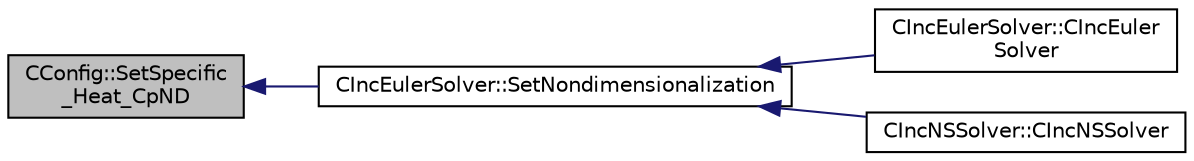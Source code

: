 digraph "CConfig::SetSpecific_Heat_CpND"
{
  edge [fontname="Helvetica",fontsize="10",labelfontname="Helvetica",labelfontsize="10"];
  node [fontname="Helvetica",fontsize="10",shape=record];
  rankdir="LR";
  Node15508 [label="CConfig::SetSpecific\l_Heat_CpND",height=0.2,width=0.4,color="black", fillcolor="grey75", style="filled", fontcolor="black"];
  Node15508 -> Node15509 [dir="back",color="midnightblue",fontsize="10",style="solid",fontname="Helvetica"];
  Node15509 [label="CIncEulerSolver::SetNondimensionalization",height=0.2,width=0.4,color="black", fillcolor="white", style="filled",URL="$class_c_inc_euler_solver.html#a2cffaa24417cb3803d36d38b3874d6d0",tooltip="Set the solver nondimensionalization. "];
  Node15509 -> Node15510 [dir="back",color="midnightblue",fontsize="10",style="solid",fontname="Helvetica"];
  Node15510 [label="CIncEulerSolver::CIncEuler\lSolver",height=0.2,width=0.4,color="black", fillcolor="white", style="filled",URL="$class_c_inc_euler_solver.html#a91f644b8f9a00215bac5bcd31dfc06d8"];
  Node15509 -> Node15511 [dir="back",color="midnightblue",fontsize="10",style="solid",fontname="Helvetica"];
  Node15511 [label="CIncNSSolver::CIncNSSolver",height=0.2,width=0.4,color="black", fillcolor="white", style="filled",URL="$class_c_inc_n_s_solver.html#a82152ac7e91fb1c5c073d98a1f08e2aa"];
}

